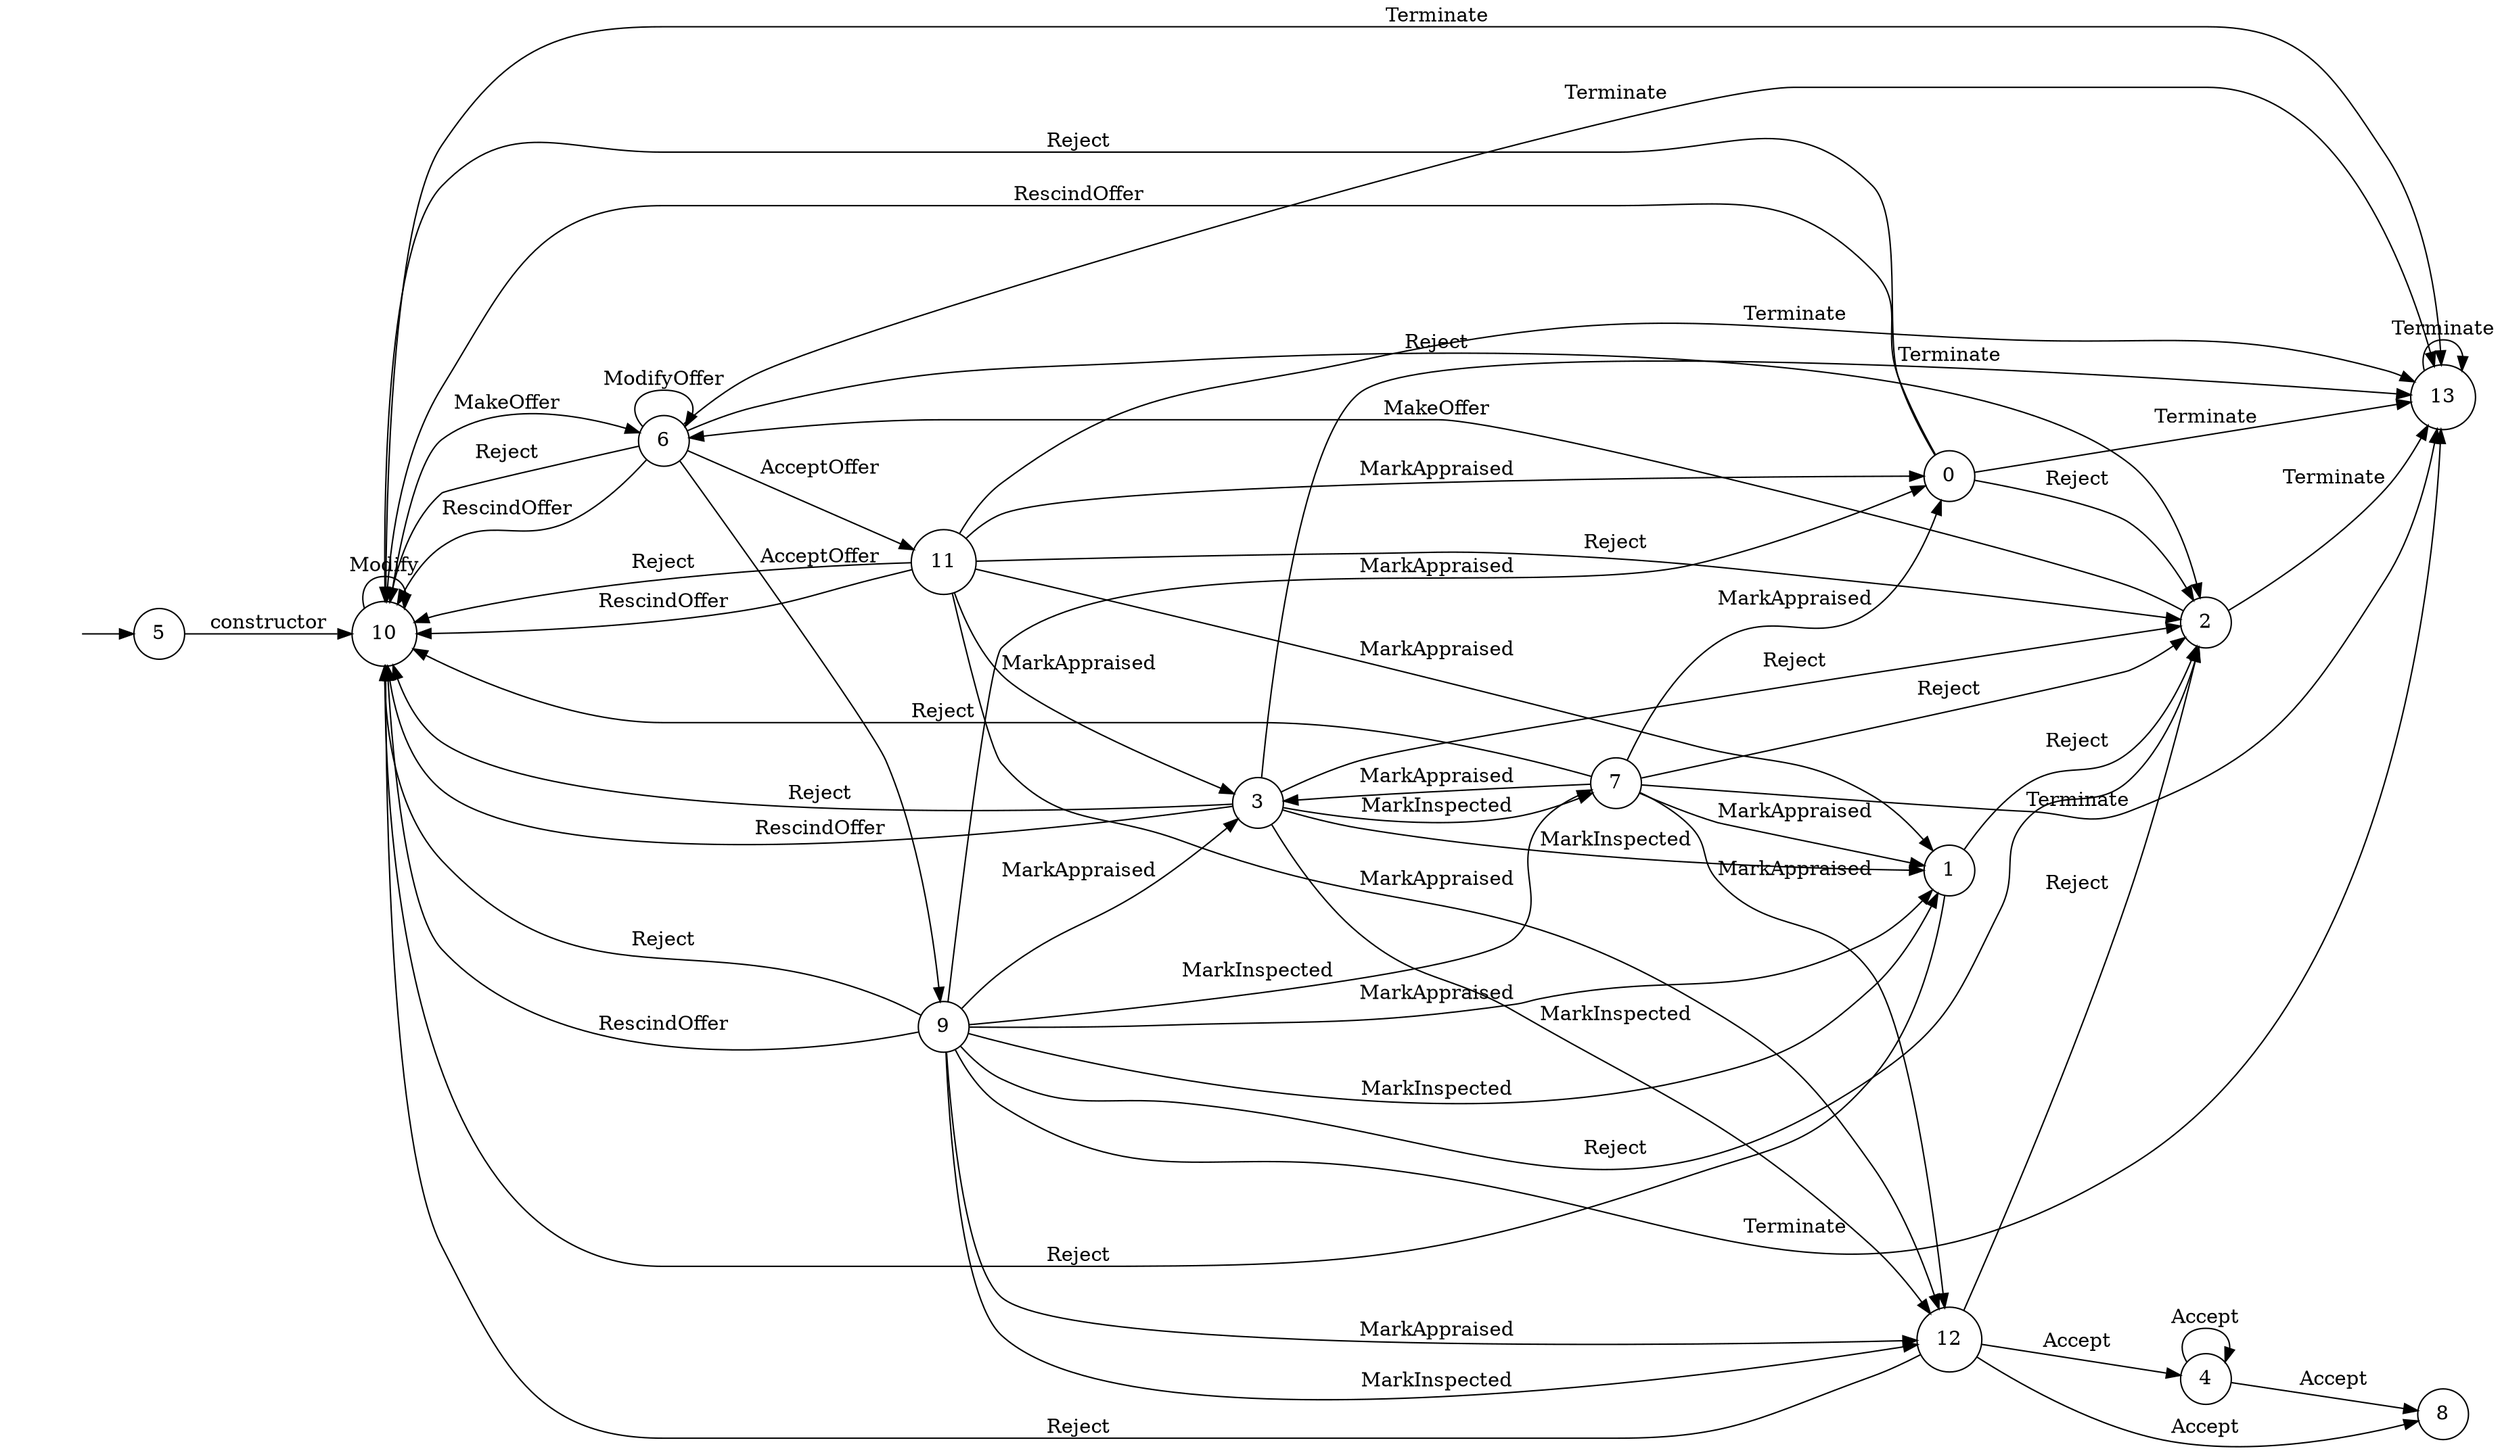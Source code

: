 digraph "Dapp-Automata-data/fuzzer/testnetdata-model-rq1/AssetTransfer/contractorplus" {
	graph [rankdir=LR]
	"" [label="" shape=plaintext]
	2 [label=2 shape=circle]
	10 [label=10 shape=circle]
	5 [label=5 shape=circle]
	6 [label=6 shape=circle]
	12 [label=12 shape=circle]
	4 [label=4 shape=circle]
	13 [label=13 shape=circle]
	3 [label=3 shape=circle]
	8 [label=8 shape=circle]
	11 [label=11 shape=circle]
	1 [label=1 shape=circle]
	7 [label=7 shape=circle]
	0 [label=0 shape=circle]
	9 [label=9 shape=circle]
	"" -> 5 [label=""]
	0 -> 2 [label=Reject]
	0 -> 10 [label=Reject]
	0 -> 10 [label=RescindOffer]
	0 -> 13 [label=Terminate]
	1 -> 2 [label=Reject]
	1 -> 10 [label=Reject]
	2 -> 6 [label=MakeOffer]
	2 -> 13 [label=Terminate]
	3 -> 1 [label=MarkInspected]
	3 -> 7 [label=MarkInspected]
	3 -> 12 [label=MarkInspected]
	3 -> 2 [label=Reject]
	3 -> 10 [label=Reject]
	3 -> 10 [label=RescindOffer]
	3 -> 13 [label=Terminate]
	4 -> 4 [label=Accept]
	4 -> 8 [label=Accept]
	5 -> 10 [label=constructor]
	6 -> 2 [label=Reject]
	6 -> 10 [label=Reject]
	6 -> 6 [label=ModifyOffer]
	6 -> 11 [label=AcceptOffer]
	6 -> 9 [label=AcceptOffer]
	6 -> 10 [label=RescindOffer]
	6 -> 13 [label=Terminate]
	7 -> 1 [label=MarkAppraised]
	7 -> 12 [label=MarkAppraised]
	7 -> 3 [label=MarkAppraised]
	7 -> 0 [label=MarkAppraised]
	7 -> 2 [label=Reject]
	7 -> 10 [label=Reject]
	7 -> 13 [label=Terminate]
	9 -> 1 [label=MarkAppraised]
	9 -> 12 [label=MarkAppraised]
	9 -> 3 [label=MarkAppraised]
	9 -> 0 [label=MarkAppraised]
	9 -> 1 [label=MarkInspected]
	9 -> 7 [label=MarkInspected]
	9 -> 12 [label=MarkInspected]
	9 -> 2 [label=Reject]
	9 -> 10 [label=Reject]
	9 -> 10 [label=RescindOffer]
	9 -> 13 [label=Terminate]
	10 -> 6 [label=MakeOffer]
	10 -> 10 [label=Modify]
	10 -> 13 [label=Terminate]
	11 -> 1 [label=MarkAppraised]
	11 -> 12 [label=MarkAppraised]
	11 -> 3 [label=MarkAppraised]
	11 -> 0 [label=MarkAppraised]
	11 -> 2 [label=Reject]
	11 -> 10 [label=Reject]
	11 -> 10 [label=RescindOffer]
	11 -> 13 [label=Terminate]
	12 -> 2 [label=Reject]
	12 -> 10 [label=Reject]
	12 -> 4 [label=Accept]
	12 -> 8 [label=Accept]
	13 -> 13 [label=Terminate]
}
